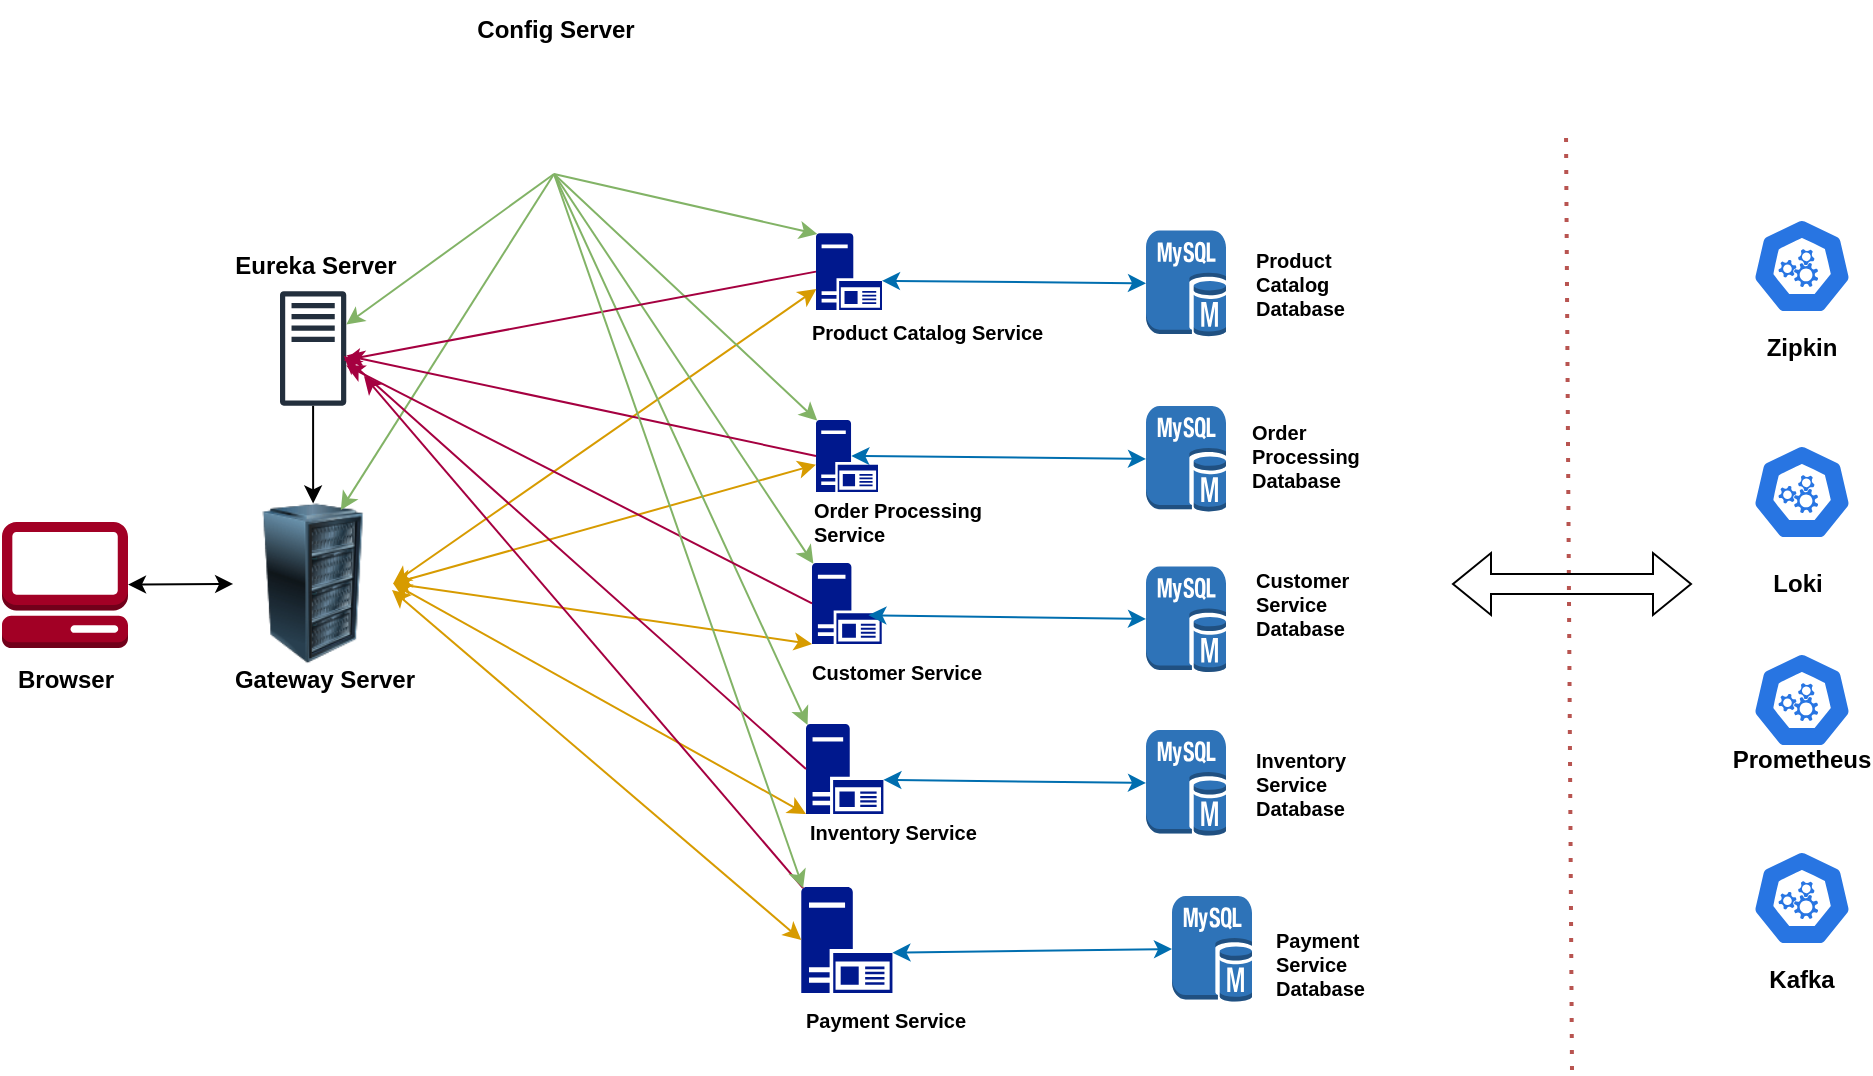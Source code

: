 <mxfile version="24.7.7">
  <diagram name="Page-1" id="mgC9e5qjmAwoKRIY1v-7">
    <mxGraphModel dx="1050" dy="522" grid="1" gridSize="10" guides="1" tooltips="1" connect="1" arrows="1" fold="1" page="1" pageScale="1" pageWidth="827" pageHeight="1169" math="0" shadow="0">
      <root>
        <mxCell id="0" />
        <mxCell id="1" parent="0" />
        <mxCell id="By6zcme9NYei71oMtfFU-1" value="" style="outlineConnect=0;dashed=0;verticalLabelPosition=bottom;verticalAlign=top;align=center;html=1;shape=mxgraph.aws3.management_console;rounded=1;fillColor=#a20025;strokeColor=#6F0000;fontColor=#ffffff;" parent="1" vertex="1">
          <mxGeometry x="95" y="266" width="63" height="63" as="geometry" />
        </mxCell>
        <mxCell id="By6zcme9NYei71oMtfFU-10" value="Gateway Server" style="text;html=1;align=center;verticalAlign=middle;whiteSpace=wrap;rounded=0;fontStyle=1" parent="1" vertex="1">
          <mxGeometry x="206.88" y="330" width="98.75" height="30" as="geometry" />
        </mxCell>
        <mxCell id="By6zcme9NYei71oMtfFU-11" value="&lt;b&gt;Browser&lt;/b&gt;" style="text;html=1;align=center;verticalAlign=middle;whiteSpace=wrap;rounded=0;" parent="1" vertex="1">
          <mxGeometry x="96.5" y="330" width="60" height="30" as="geometry" />
        </mxCell>
        <mxCell id="By6zcme9NYei71oMtfFU-12" value="" style="shape=image;html=1;verticalAlign=top;verticalLabelPosition=bottom;labelBackgroundColor=#ffffff;imageAspect=0;aspect=fixed;image=https://cdn2.iconfinder.com/data/icons/gnomeicontheme/48x48/apps/gnome-server-config.png;rounded=1;" parent="1" vertex="1">
          <mxGeometry x="340" y="30" width="62" height="62" as="geometry" />
        </mxCell>
        <mxCell id="By6zcme9NYei71oMtfFU-13" value="Config Server" style="text;html=1;align=center;verticalAlign=middle;whiteSpace=wrap;rounded=0;fontStyle=1;" parent="1" vertex="1">
          <mxGeometry x="317" y="5" width="110" height="30" as="geometry" />
        </mxCell>
        <mxCell id="By6zcme9NYei71oMtfFU-38" style="edgeStyle=orthogonalEdgeStyle;rounded=1;orthogonalLoop=1;jettySize=auto;html=1;entryX=0.5;entryY=0;entryDx=0;entryDy=0;" parent="1" source="By6zcme9NYei71oMtfFU-15" target="By6zcme9NYei71oMtfFU-33" edge="1">
          <mxGeometry relative="1" as="geometry" />
        </mxCell>
        <mxCell id="By6zcme9NYei71oMtfFU-15" value="" style="sketch=0;outlineConnect=0;fontColor=#232F3E;gradientColor=none;fillColor=#232F3D;strokeColor=none;dashed=0;verticalLabelPosition=bottom;verticalAlign=top;align=center;html=1;fontSize=12;fontStyle=0;aspect=fixed;pointerEvents=1;shape=mxgraph.aws4.traditional_server;rounded=1;" parent="1" vertex="1">
          <mxGeometry x="234" y="150.52" width="33.13" height="57.43" as="geometry" />
        </mxCell>
        <mxCell id="By6zcme9NYei71oMtfFU-16" value="Eureka Server" style="text;html=1;align=center;verticalAlign=middle;whiteSpace=wrap;rounded=0;fontStyle=1" parent="1" vertex="1">
          <mxGeometry x="198.13" y="122.57" width="107.5" height="30" as="geometry" />
        </mxCell>
        <mxCell id="By6zcme9NYei71oMtfFU-23" value="" style="sketch=0;aspect=fixed;pointerEvents=1;shadow=0;dashed=0;html=1;strokeColor=none;labelPosition=center;verticalLabelPosition=bottom;verticalAlign=top;align=center;fillColor=#00188D;shape=mxgraph.mscae.enterprise.application_server2;rounded=1;" parent="1" vertex="1">
          <mxGeometry x="502" y="121.63" width="33" height="38.37" as="geometry" />
        </mxCell>
        <mxCell id="By6zcme9NYei71oMtfFU-24" value="" style="sketch=0;aspect=fixed;pointerEvents=1;shadow=0;dashed=0;html=1;strokeColor=none;labelPosition=center;verticalLabelPosition=bottom;verticalAlign=top;align=center;fillColor=#00188D;shape=mxgraph.mscae.enterprise.application_server2;rounded=1;" parent="1" vertex="1">
          <mxGeometry x="502" y="214.95" width="31" height="36.05" as="geometry" />
        </mxCell>
        <mxCell id="By6zcme9NYei71oMtfFU-25" value="" style="sketch=0;aspect=fixed;pointerEvents=1;shadow=0;dashed=0;html=1;strokeColor=none;labelPosition=center;verticalLabelPosition=bottom;verticalAlign=top;align=center;fillColor=#00188D;shape=mxgraph.mscae.enterprise.application_server2;rounded=1;" parent="1" vertex="1">
          <mxGeometry x="500" y="286.47" width="34.86" height="40.53" as="geometry" />
        </mxCell>
        <mxCell id="By6zcme9NYei71oMtfFU-26" value="Product Catalog Service" style="text;html=1;align=left;verticalAlign=middle;whiteSpace=wrap;rounded=0;fontStyle=1;fontSize=10;" parent="1" vertex="1">
          <mxGeometry x="498" y="162" width="132" height="18" as="geometry" />
        </mxCell>
        <mxCell id="By6zcme9NYei71oMtfFU-27" value="Order Processing Service" style="text;html=1;align=left;verticalAlign=middle;whiteSpace=wrap;rounded=0;fontStyle=1;fontSize=10;" parent="1" vertex="1">
          <mxGeometry x="499" y="256" width="110" height="19" as="geometry" />
        </mxCell>
        <mxCell id="By6zcme9NYei71oMtfFU-28" value="Customer Service" style="text;html=1;align=left;verticalAlign=middle;whiteSpace=wrap;rounded=0;fontStyle=1;fontSize=10;" parent="1" vertex="1">
          <mxGeometry x="498" y="331" width="110" height="19" as="geometry" />
        </mxCell>
        <mxCell id="By6zcme9NYei71oMtfFU-29" value="Inventory Service" style="text;html=1;align=left;verticalAlign=middle;whiteSpace=wrap;rounded=0;fontStyle=1;fontSize=10;" parent="1" vertex="1">
          <mxGeometry x="497" y="412" width="110" height="18" as="geometry" />
        </mxCell>
        <mxCell id="By6zcme9NYei71oMtfFU-30" value="" style="sketch=0;aspect=fixed;pointerEvents=1;shadow=0;dashed=0;html=1;strokeColor=none;labelPosition=center;verticalLabelPosition=bottom;verticalAlign=top;align=center;fillColor=#00188D;shape=mxgraph.mscae.enterprise.application_server2;rounded=1;" parent="1" vertex="1">
          <mxGeometry x="497" y="367" width="38.7" height="45" as="geometry" />
        </mxCell>
        <mxCell id="By6zcme9NYei71oMtfFU-33" value="" style="image;html=1;image=img/lib/clip_art/computers/Server_Rack_128x128.png;rounded=1;" parent="1" vertex="1">
          <mxGeometry x="210.57" y="256.74" width="80" height="80" as="geometry" />
        </mxCell>
        <mxCell id="By6zcme9NYei71oMtfFU-34" value="" style="endArrow=classic;startArrow=classic;html=1;rounded=1;entryX=0.005;entryY=0.728;entryDx=0;entryDy=0;entryPerimeter=0;exitX=1;exitY=0.5;exitDx=0;exitDy=0;fillColor=#ffe6cc;strokeColor=#d79b00;" parent="1" source="By6zcme9NYei71oMtfFU-33" target="By6zcme9NYei71oMtfFU-23" edge="1">
          <mxGeometry width="50" height="50" relative="1" as="geometry">
            <mxPoint x="300" y="280" as="sourcePoint" />
            <mxPoint x="350" y="230" as="targetPoint" />
          </mxGeometry>
        </mxCell>
        <mxCell id="By6zcme9NYei71oMtfFU-35" value="" style="endArrow=classic;startArrow=classic;html=1;rounded=1;entryX=0;entryY=1;entryDx=0;entryDy=0;entryPerimeter=0;exitX=1;exitY=0.5;exitDx=0;exitDy=0;fillColor=#ffe6cc;strokeColor=#d79b00;" parent="1" source="By6zcme9NYei71oMtfFU-33" target="By6zcme9NYei71oMtfFU-30" edge="1">
          <mxGeometry width="50" height="50" relative="1" as="geometry">
            <mxPoint x="300" y="280" as="sourcePoint" />
            <mxPoint x="350" y="230" as="targetPoint" />
          </mxGeometry>
        </mxCell>
        <mxCell id="By6zcme9NYei71oMtfFU-36" value="" style="endArrow=classic;startArrow=classic;html=1;rounded=1;entryX=0;entryY=1;entryDx=0;entryDy=0;entryPerimeter=0;exitX=1;exitY=0.5;exitDx=0;exitDy=0;fillColor=#ffe6cc;strokeColor=#d79b00;" parent="1" source="By6zcme9NYei71oMtfFU-33" target="By6zcme9NYei71oMtfFU-25" edge="1">
          <mxGeometry width="50" height="50" relative="1" as="geometry">
            <mxPoint x="300" y="280" as="sourcePoint" />
            <mxPoint x="350" y="230" as="targetPoint" />
          </mxGeometry>
        </mxCell>
        <mxCell id="By6zcme9NYei71oMtfFU-37" value="" style="endArrow=classic;startArrow=classic;html=1;rounded=1;exitX=1;exitY=0.5;exitDx=0;exitDy=0;fillColor=#ffe6cc;strokeColor=#d79b00;" parent="1" source="By6zcme9NYei71oMtfFU-33" target="By6zcme9NYei71oMtfFU-24" edge="1">
          <mxGeometry width="50" height="50" relative="1" as="geometry">
            <mxPoint x="300" y="280" as="sourcePoint" />
            <mxPoint x="350" y="230" as="targetPoint" />
          </mxGeometry>
        </mxCell>
        <mxCell id="By6zcme9NYei71oMtfFU-41" value="" style="endArrow=classic;html=1;rounded=1;exitX=0.5;exitY=1;exitDx=0;exitDy=0;fillColor=#d5e8d4;strokeColor=#82b366;" parent="1" source="By6zcme9NYei71oMtfFU-12" target="By6zcme9NYei71oMtfFU-15" edge="1">
          <mxGeometry width="50" height="50" relative="1" as="geometry">
            <mxPoint x="300" y="200" as="sourcePoint" />
            <mxPoint x="350" y="150" as="targetPoint" />
          </mxGeometry>
        </mxCell>
        <mxCell id="By6zcme9NYei71oMtfFU-44" value="" style="endArrow=classic;html=1;rounded=1;exitX=0.5;exitY=1;exitDx=0;exitDy=0;entryX=0.02;entryY=0.01;entryDx=0;entryDy=0;entryPerimeter=0;fillColor=#d5e8d4;strokeColor=#82b366;" parent="1" source="By6zcme9NYei71oMtfFU-12" target="By6zcme9NYei71oMtfFU-30" edge="1">
          <mxGeometry width="50" height="50" relative="1" as="geometry">
            <mxPoint x="300" y="200" as="sourcePoint" />
            <mxPoint x="350" y="150" as="targetPoint" />
          </mxGeometry>
        </mxCell>
        <mxCell id="By6zcme9NYei71oMtfFU-45" value="" style="endArrow=classic;html=1;rounded=1;exitX=0.5;exitY=1;exitDx=0;exitDy=0;entryX=0.02;entryY=0.01;entryDx=0;entryDy=0;entryPerimeter=0;fillColor=#d5e8d4;strokeColor=#82b366;" parent="1" source="By6zcme9NYei71oMtfFU-12" target="By6zcme9NYei71oMtfFU-25" edge="1">
          <mxGeometry width="50" height="50" relative="1" as="geometry">
            <mxPoint x="300" y="200" as="sourcePoint" />
            <mxPoint x="350" y="150" as="targetPoint" />
          </mxGeometry>
        </mxCell>
        <mxCell id="By6zcme9NYei71oMtfFU-46" value="" style="endArrow=classic;html=1;rounded=1;exitX=0.5;exitY=1;exitDx=0;exitDy=0;entryX=0.02;entryY=0.01;entryDx=0;entryDy=0;entryPerimeter=0;fillColor=#d5e8d4;strokeColor=#82b366;" parent="1" source="By6zcme9NYei71oMtfFU-12" target="By6zcme9NYei71oMtfFU-24" edge="1">
          <mxGeometry width="50" height="50" relative="1" as="geometry">
            <mxPoint x="580" y="117.57" as="sourcePoint" />
            <mxPoint x="630" y="67.57" as="targetPoint" />
          </mxGeometry>
        </mxCell>
        <mxCell id="By6zcme9NYei71oMtfFU-47" value="" style="endArrow=classic;html=1;rounded=1;exitX=0.5;exitY=1;exitDx=0;exitDy=0;entryX=0.02;entryY=0.01;entryDx=0;entryDy=0;entryPerimeter=0;fillColor=#d5e8d4;strokeColor=#82b366;" parent="1" source="By6zcme9NYei71oMtfFU-12" target="By6zcme9NYei71oMtfFU-23" edge="1">
          <mxGeometry width="50" height="50" relative="1" as="geometry">
            <mxPoint x="590" y="92" as="sourcePoint" />
            <mxPoint x="640" y="42" as="targetPoint" />
          </mxGeometry>
        </mxCell>
        <mxCell id="By6zcme9NYei71oMtfFU-48" value="" style="endArrow=classic;html=1;rounded=1;entryX=0.673;entryY=0.04;entryDx=0;entryDy=0;entryPerimeter=0;exitX=0.5;exitY=1;exitDx=0;exitDy=0;fillColor=#d5e8d4;strokeColor=#82b366;" parent="1" source="By6zcme9NYei71oMtfFU-12" target="By6zcme9NYei71oMtfFU-33" edge="1">
          <mxGeometry width="50" height="50" relative="1" as="geometry">
            <mxPoint x="350" y="190" as="sourcePoint" />
            <mxPoint x="400" y="140" as="targetPoint" />
          </mxGeometry>
        </mxCell>
        <mxCell id="By6zcme9NYei71oMtfFU-51" value="Product&amp;nbsp;&lt;div&gt;Catalog&lt;/div&gt;&lt;div&gt;Database&lt;/div&gt;" style="text;html=1;align=left;verticalAlign=middle;whiteSpace=wrap;rounded=0;fontSize=10;fontStyle=1" parent="1" vertex="1">
          <mxGeometry x="720" y="132" width="60" height="30" as="geometry" />
        </mxCell>
        <mxCell id="By6zcme9NYei71oMtfFU-52" value="" style="endArrow=classic;startArrow=classic;html=1;rounded=1;entryX=1;entryY=0.62;entryDx=0;entryDy=0;entryPerimeter=0;fillColor=#1ba1e2;strokeColor=#006EAF;" parent="1" source="By6zcme9NYei71oMtfFU-70" target="By6zcme9NYei71oMtfFU-23" edge="1">
          <mxGeometry width="50" height="50" relative="1" as="geometry">
            <mxPoint x="710" y="266" as="sourcePoint" />
            <mxPoint x="350" y="250" as="targetPoint" />
          </mxGeometry>
        </mxCell>
        <mxCell id="By6zcme9NYei71oMtfFU-53" value="" style="endArrow=classic;startArrow=classic;html=1;rounded=1;entryX=0.57;entryY=0.5;entryDx=0;entryDy=0;entryPerimeter=0;exitX=0;exitY=0.5;exitDx=0;exitDy=0;exitPerimeter=0;fillColor=#1ba1e2;strokeColor=#006EAF;" parent="1" source="By6zcme9NYei71oMtfFU-69" target="By6zcme9NYei71oMtfFU-24" edge="1">
          <mxGeometry width="50" height="50" relative="1" as="geometry">
            <mxPoint x="710" y="266" as="sourcePoint" />
            <mxPoint x="350" y="250" as="targetPoint" />
          </mxGeometry>
        </mxCell>
        <mxCell id="By6zcme9NYei71oMtfFU-54" value="" style="endArrow=classic;startArrow=classic;html=1;rounded=1;entryX=0.809;entryY=0.645;entryDx=0;entryDy=0;entryPerimeter=0;fillColor=#1ba1e2;strokeColor=#006EAF;" parent="1" source="By6zcme9NYei71oMtfFU-67" target="By6zcme9NYei71oMtfFU-25" edge="1">
          <mxGeometry width="50" height="50" relative="1" as="geometry">
            <mxPoint x="710" y="266" as="sourcePoint" />
            <mxPoint x="350" y="250" as="targetPoint" />
          </mxGeometry>
        </mxCell>
        <mxCell id="By6zcme9NYei71oMtfFU-55" value="" style="endArrow=classic;startArrow=classic;html=1;rounded=1;entryX=1;entryY=0.62;entryDx=0;entryDy=0;entryPerimeter=0;exitX=0;exitY=0.5;exitDx=0;exitDy=0;exitPerimeter=0;fillColor=#1ba1e2;strokeColor=#006EAF;" parent="1" source="By6zcme9NYei71oMtfFU-63" target="By6zcme9NYei71oMtfFU-30" edge="1">
          <mxGeometry width="50" height="50" relative="1" as="geometry">
            <mxPoint x="710" y="246" as="sourcePoint" />
            <mxPoint x="350" y="230" as="targetPoint" />
          </mxGeometry>
        </mxCell>
        <mxCell id="By6zcme9NYei71oMtfFU-56" value="" style="endArrow=classic;html=1;rounded=1;exitX=0;exitY=0.5;exitDx=0;exitDy=0;exitPerimeter=0;fillColor=#d80073;strokeColor=#A50040;entryX=0.962;entryY=0.604;entryDx=0;entryDy=0;entryPerimeter=0;" parent="1" source="By6zcme9NYei71oMtfFU-23" target="By6zcme9NYei71oMtfFU-15" edge="1">
          <mxGeometry width="50" height="50" relative="1" as="geometry">
            <mxPoint x="300" y="200" as="sourcePoint" />
            <mxPoint x="270" y="190" as="targetPoint" />
          </mxGeometry>
        </mxCell>
        <mxCell id="By6zcme9NYei71oMtfFU-58" value="" style="endArrow=classic;html=1;rounded=1;exitX=0;exitY=0.5;exitDx=0;exitDy=0;exitPerimeter=0;fillColor=#d80073;strokeColor=#A50040;entryX=0.962;entryY=0.566;entryDx=0;entryDy=0;entryPerimeter=0;" parent="1" source="By6zcme9NYei71oMtfFU-30" target="By6zcme9NYei71oMtfFU-15" edge="1">
          <mxGeometry width="50" height="50" relative="1" as="geometry">
            <mxPoint x="300" y="200" as="sourcePoint" />
            <mxPoint x="240" y="190" as="targetPoint" />
          </mxGeometry>
        </mxCell>
        <mxCell id="By6zcme9NYei71oMtfFU-59" value="" style="endArrow=classic;html=1;rounded=1;exitX=0;exitY=0.5;exitDx=0;exitDy=0;exitPerimeter=0;fillColor=#d80073;strokeColor=#A50040;" parent="1" source="By6zcme9NYei71oMtfFU-25" target="By6zcme9NYei71oMtfFU-15" edge="1">
          <mxGeometry width="50" height="50" relative="1" as="geometry">
            <mxPoint x="300" y="200" as="sourcePoint" />
            <mxPoint x="270" y="190" as="targetPoint" />
          </mxGeometry>
        </mxCell>
        <mxCell id="By6zcme9NYei71oMtfFU-60" value="" style="endArrow=classic;html=1;rounded=1;exitX=0;exitY=0.5;exitDx=0;exitDy=0;exitPerimeter=0;fillColor=#d80073;strokeColor=#A50040;" parent="1" source="By6zcme9NYei71oMtfFU-24" target="By6zcme9NYei71oMtfFU-15" edge="1">
          <mxGeometry width="50" height="50" relative="1" as="geometry">
            <mxPoint x="300" y="200" as="sourcePoint" />
            <mxPoint x="350" y="150" as="targetPoint" />
          </mxGeometry>
        </mxCell>
        <mxCell id="By6zcme9NYei71oMtfFU-61" value="" style="endArrow=classic;startArrow=classic;html=1;rounded=1;" parent="1" source="By6zcme9NYei71oMtfFU-1" target="By6zcme9NYei71oMtfFU-33" edge="1">
          <mxGeometry width="50" height="50" relative="1" as="geometry">
            <mxPoint x="300" y="300" as="sourcePoint" />
            <mxPoint x="350" y="250" as="targetPoint" />
          </mxGeometry>
        </mxCell>
        <mxCell id="By6zcme9NYei71oMtfFU-63" value="" style="outlineConnect=0;dashed=0;verticalLabelPosition=bottom;verticalAlign=top;align=center;html=1;shape=mxgraph.aws3.mysql_db_instance;fillColor=#2E73B8;gradientColor=none;rounded=1;" parent="1" vertex="1">
          <mxGeometry x="667" y="370" width="40" height="53" as="geometry" />
        </mxCell>
        <mxCell id="By6zcme9NYei71oMtfFU-67" value="" style="outlineConnect=0;dashed=0;verticalLabelPosition=bottom;verticalAlign=top;align=center;html=1;shape=mxgraph.aws3.mysql_db_instance;fillColor=#2E73B8;gradientColor=none;rounded=1;" parent="1" vertex="1">
          <mxGeometry x="667" y="288.24" width="40" height="53" as="geometry" />
        </mxCell>
        <mxCell id="By6zcme9NYei71oMtfFU-69" value="" style="outlineConnect=0;dashed=0;verticalLabelPosition=bottom;verticalAlign=top;align=center;html=1;shape=mxgraph.aws3.mysql_db_instance;fillColor=#2E73B8;gradientColor=none;rounded=1;" parent="1" vertex="1">
          <mxGeometry x="667" y="207.95" width="40" height="53" as="geometry" />
        </mxCell>
        <mxCell id="By6zcme9NYei71oMtfFU-70" value="" style="outlineConnect=0;dashed=0;verticalLabelPosition=bottom;verticalAlign=top;align=center;html=1;shape=mxgraph.aws3.mysql_db_instance;fillColor=#2E73B8;gradientColor=none;rounded=1;" parent="1" vertex="1">
          <mxGeometry x="667" y="120.31" width="40" height="53" as="geometry" />
        </mxCell>
        <mxCell id="By6zcme9NYei71oMtfFU-71" value="Order&amp;nbsp;&lt;div&gt;Processing&lt;/div&gt;&lt;div&gt;Database&lt;/div&gt;" style="text;html=1;align=left;verticalAlign=middle;whiteSpace=wrap;rounded=0;fontSize=10;fontStyle=1" parent="1" vertex="1">
          <mxGeometry x="718" y="217.95" width="60" height="30" as="geometry" />
        </mxCell>
        <mxCell id="By6zcme9NYei71oMtfFU-72" value="Customer&lt;br style=&quot;font-size: 10px;&quot;&gt;&lt;div style=&quot;font-size: 10px;&quot;&gt;&lt;span style=&quot;font-size: 10px;&quot;&gt;Service&lt;/span&gt;&lt;/div&gt;&lt;div style=&quot;font-size: 10px;&quot;&gt;&lt;span style=&quot;font-size: 10px;&quot;&gt;Database&lt;/span&gt;&lt;/div&gt;" style="text;html=1;align=left;verticalAlign=middle;whiteSpace=wrap;rounded=0;fontSize=10;fontStyle=1" parent="1" vertex="1">
          <mxGeometry x="720" y="291.74" width="60" height="30" as="geometry" />
        </mxCell>
        <mxCell id="By6zcme9NYei71oMtfFU-73" value="Inventory&lt;br style=&quot;font-size: 10px;&quot;&gt;&lt;div style=&quot;font-size: 10px;&quot;&gt;&lt;span style=&quot;font-size: 10px;&quot;&gt;Service&lt;/span&gt;&lt;/div&gt;&lt;div style=&quot;font-size: 10px;&quot;&gt;&lt;span style=&quot;font-size: 10px;&quot;&gt;Database&lt;/span&gt;&lt;/div&gt;" style="text;html=1;align=left;verticalAlign=middle;whiteSpace=wrap;rounded=0;fontSize=10;fontStyle=1" parent="1" vertex="1">
          <mxGeometry x="720" y="381.5" width="60" height="30" as="geometry" />
        </mxCell>
        <mxCell id="eD8Pxh0vldnhuCr77kfl-1" value="Payment Service" style="text;html=1;align=left;verticalAlign=middle;whiteSpace=wrap;rounded=0;fontStyle=1;fontSize=10;" vertex="1" parent="1">
          <mxGeometry x="494.64" y="506" width="110" height="18" as="geometry" />
        </mxCell>
        <mxCell id="eD8Pxh0vldnhuCr77kfl-2" value="" style="sketch=0;aspect=fixed;pointerEvents=1;shadow=0;dashed=0;html=1;strokeColor=none;labelPosition=center;verticalLabelPosition=bottom;verticalAlign=top;align=center;fillColor=#00188D;shape=mxgraph.mscae.enterprise.application_server2;rounded=1;" vertex="1" parent="1">
          <mxGeometry x="494.64" y="448.5" width="45.58" height="53" as="geometry" />
        </mxCell>
        <mxCell id="eD8Pxh0vldnhuCr77kfl-3" value="" style="endArrow=classic;startArrow=classic;html=1;rounded=1;entryX=1;entryY=0.62;entryDx=0;entryDy=0;entryPerimeter=0;exitX=0;exitY=0.5;exitDx=0;exitDy=0;exitPerimeter=0;fillColor=#1ba1e2;strokeColor=#006EAF;" edge="1" parent="1" source="eD8Pxh0vldnhuCr77kfl-4" target="eD8Pxh0vldnhuCr77kfl-2">
          <mxGeometry width="50" height="50" relative="1" as="geometry">
            <mxPoint x="720" y="256" as="sourcePoint" />
            <mxPoint x="360" y="240" as="targetPoint" />
          </mxGeometry>
        </mxCell>
        <mxCell id="eD8Pxh0vldnhuCr77kfl-4" value="" style="outlineConnect=0;dashed=0;verticalLabelPosition=bottom;verticalAlign=top;align=center;html=1;shape=mxgraph.aws3.mysql_db_instance;fillColor=#2E73B8;gradientColor=none;rounded=1;" vertex="1" parent="1">
          <mxGeometry x="680" y="453" width="40" height="53" as="geometry" />
        </mxCell>
        <mxCell id="eD8Pxh0vldnhuCr77kfl-5" value="Payment&lt;br&gt;&lt;div&gt;&lt;span style=&quot;background-color: initial;&quot;&gt;Service&lt;/span&gt;&lt;div style=&quot;font-size: 10px;&quot;&gt;&lt;span style=&quot;font-size: 10px;&quot;&gt;Database&lt;/span&gt;&lt;/div&gt;&lt;/div&gt;" style="text;html=1;align=left;verticalAlign=middle;whiteSpace=wrap;rounded=0;fontSize=10;fontStyle=1" vertex="1" parent="1">
          <mxGeometry x="730" y="471.5" width="60" height="30" as="geometry" />
        </mxCell>
        <mxCell id="eD8Pxh0vldnhuCr77kfl-6" value="" style="endArrow=classic;startArrow=classic;html=1;rounded=1;entryX=0;entryY=0.5;entryDx=0;entryDy=0;entryPerimeter=0;fillColor=#ffe6cc;strokeColor=#d79b00;" edge="1" parent="1" target="eD8Pxh0vldnhuCr77kfl-2">
          <mxGeometry width="50" height="50" relative="1" as="geometry">
            <mxPoint x="290" y="300" as="sourcePoint" />
            <mxPoint x="507" y="422" as="targetPoint" />
          </mxGeometry>
        </mxCell>
        <mxCell id="eD8Pxh0vldnhuCr77kfl-7" value="" style="endArrow=classic;html=1;rounded=1;exitX=0.02;exitY=0.01;exitDx=0;exitDy=0;exitPerimeter=0;fillColor=#d80073;strokeColor=#A50040;entryX=0.962;entryY=0.566;entryDx=0;entryDy=0;entryPerimeter=0;" edge="1" parent="1" source="eD8Pxh0vldnhuCr77kfl-2">
          <mxGeometry width="50" height="50" relative="1" as="geometry">
            <mxPoint x="507" y="400" as="sourcePoint" />
            <mxPoint x="276" y="193" as="targetPoint" />
          </mxGeometry>
        </mxCell>
        <mxCell id="eD8Pxh0vldnhuCr77kfl-8" value="" style="endArrow=classic;html=1;rounded=1;exitX=0.5;exitY=1;exitDx=0;exitDy=0;entryX=0.02;entryY=0.01;entryDx=0;entryDy=0;entryPerimeter=0;fillColor=#d5e8d4;strokeColor=#82b366;" edge="1" parent="1" source="By6zcme9NYei71oMtfFU-12" target="eD8Pxh0vldnhuCr77kfl-2">
          <mxGeometry width="50" height="50" relative="1" as="geometry">
            <mxPoint x="381" y="102" as="sourcePoint" />
            <mxPoint x="508" y="377" as="targetPoint" />
          </mxGeometry>
        </mxCell>
        <mxCell id="eD8Pxh0vldnhuCr77kfl-12" value="" style="aspect=fixed;sketch=0;html=1;dashed=0;whitespace=wrap;verticalLabelPosition=bottom;verticalAlign=top;fillColor=#2875E2;strokeColor=#ffffff;points=[[0.005,0.63,0],[0.1,0.2,0],[0.9,0.2,0],[0.5,0,0],[0.995,0.63,0],[0.72,0.99,0],[0.5,1,0],[0.28,0.99,0]];shape=mxgraph.kubernetes.icon2;prIcon=c_m;fontStyle=1" vertex="1" parent="1">
          <mxGeometry x="970" y="114" width="50" height="48" as="geometry" />
        </mxCell>
        <mxCell id="eD8Pxh0vldnhuCr77kfl-13" value="" style="aspect=fixed;sketch=0;html=1;dashed=0;whitespace=wrap;verticalLabelPosition=bottom;verticalAlign=top;fillColor=#2875E2;strokeColor=#ffffff;points=[[0.005,0.63,0],[0.1,0.2,0],[0.9,0.2,0],[0.5,0,0],[0.995,0.63,0],[0.72,0.99,0],[0.5,1,0],[0.28,0.99,0]];shape=mxgraph.kubernetes.icon2;prIcon=c_c_m;fontStyle=1" vertex="1" parent="1">
          <mxGeometry x="970" y="227" width="50" height="48" as="geometry" />
        </mxCell>
        <mxCell id="eD8Pxh0vldnhuCr77kfl-14" value="" style="aspect=fixed;sketch=0;html=1;dashed=0;whitespace=wrap;verticalLabelPosition=bottom;verticalAlign=top;fillColor=#2875E2;strokeColor=#ffffff;points=[[0.005,0.63,0],[0.1,0.2,0],[0.9,0.2,0],[0.5,0,0],[0.995,0.63,0],[0.72,0.99,0],[0.5,1,0],[0.28,0.99,0]];shape=mxgraph.kubernetes.icon2;prIcon=api;fontStyle=1" vertex="1" parent="1">
          <mxGeometry x="970" y="430" width="50" height="48" as="geometry" />
        </mxCell>
        <mxCell id="eD8Pxh0vldnhuCr77kfl-15" value="Zipkin" style="text;html=1;align=center;verticalAlign=middle;whiteSpace=wrap;rounded=0;fontStyle=1" vertex="1" parent="1">
          <mxGeometry x="965" y="164.24" width="60" height="30" as="geometry" />
        </mxCell>
        <mxCell id="eD8Pxh0vldnhuCr77kfl-16" value="Loki" style="text;html=1;align=center;verticalAlign=middle;whiteSpace=wrap;rounded=0;fontStyle=1" vertex="1" parent="1">
          <mxGeometry x="963" y="281.74" width="60" height="30" as="geometry" />
        </mxCell>
        <mxCell id="eD8Pxh0vldnhuCr77kfl-17" value="Kafka" style="text;html=1;align=center;verticalAlign=middle;whiteSpace=wrap;rounded=0;fontStyle=1" vertex="1" parent="1">
          <mxGeometry x="965" y="480" width="60" height="30" as="geometry" />
        </mxCell>
        <mxCell id="eD8Pxh0vldnhuCr77kfl-18" value="" style="aspect=fixed;sketch=0;html=1;dashed=0;whitespace=wrap;verticalLabelPosition=bottom;verticalAlign=top;fillColor=#2875E2;strokeColor=#ffffff;points=[[0.005,0.63,0],[0.1,0.2,0],[0.9,0.2,0],[0.5,0,0],[0.995,0.63,0],[0.72,0.99,0],[0.5,1,0],[0.28,0.99,0]];shape=mxgraph.kubernetes.icon2;prIcon=c_c_m;fontStyle=1" vertex="1" parent="1">
          <mxGeometry x="970" y="331" width="50" height="48" as="geometry" />
        </mxCell>
        <mxCell id="eD8Pxh0vldnhuCr77kfl-19" value="Prometheus" style="text;html=1;align=center;verticalAlign=middle;whiteSpace=wrap;rounded=0;fontStyle=1" vertex="1" parent="1">
          <mxGeometry x="965" y="370" width="60" height="30" as="geometry" />
        </mxCell>
        <mxCell id="eD8Pxh0vldnhuCr77kfl-20" value="" style="endArrow=none;dashed=1;html=1;dashPattern=1 3;strokeWidth=2;rounded=0;fillColor=#f8cecc;strokeColor=#b85450;" edge="1" parent="1">
          <mxGeometry width="50" height="50" relative="1" as="geometry">
            <mxPoint x="880" y="540" as="sourcePoint" />
            <mxPoint x="877" y="70" as="targetPoint" />
          </mxGeometry>
        </mxCell>
        <mxCell id="eD8Pxh0vldnhuCr77kfl-21" value="" style="shape=flexArrow;endArrow=classic;startArrow=classic;html=1;rounded=0;" edge="1" parent="1">
          <mxGeometry width="100" height="100" relative="1" as="geometry">
            <mxPoint x="820" y="297" as="sourcePoint" />
            <mxPoint x="940" y="297" as="targetPoint" />
          </mxGeometry>
        </mxCell>
      </root>
    </mxGraphModel>
  </diagram>
</mxfile>
